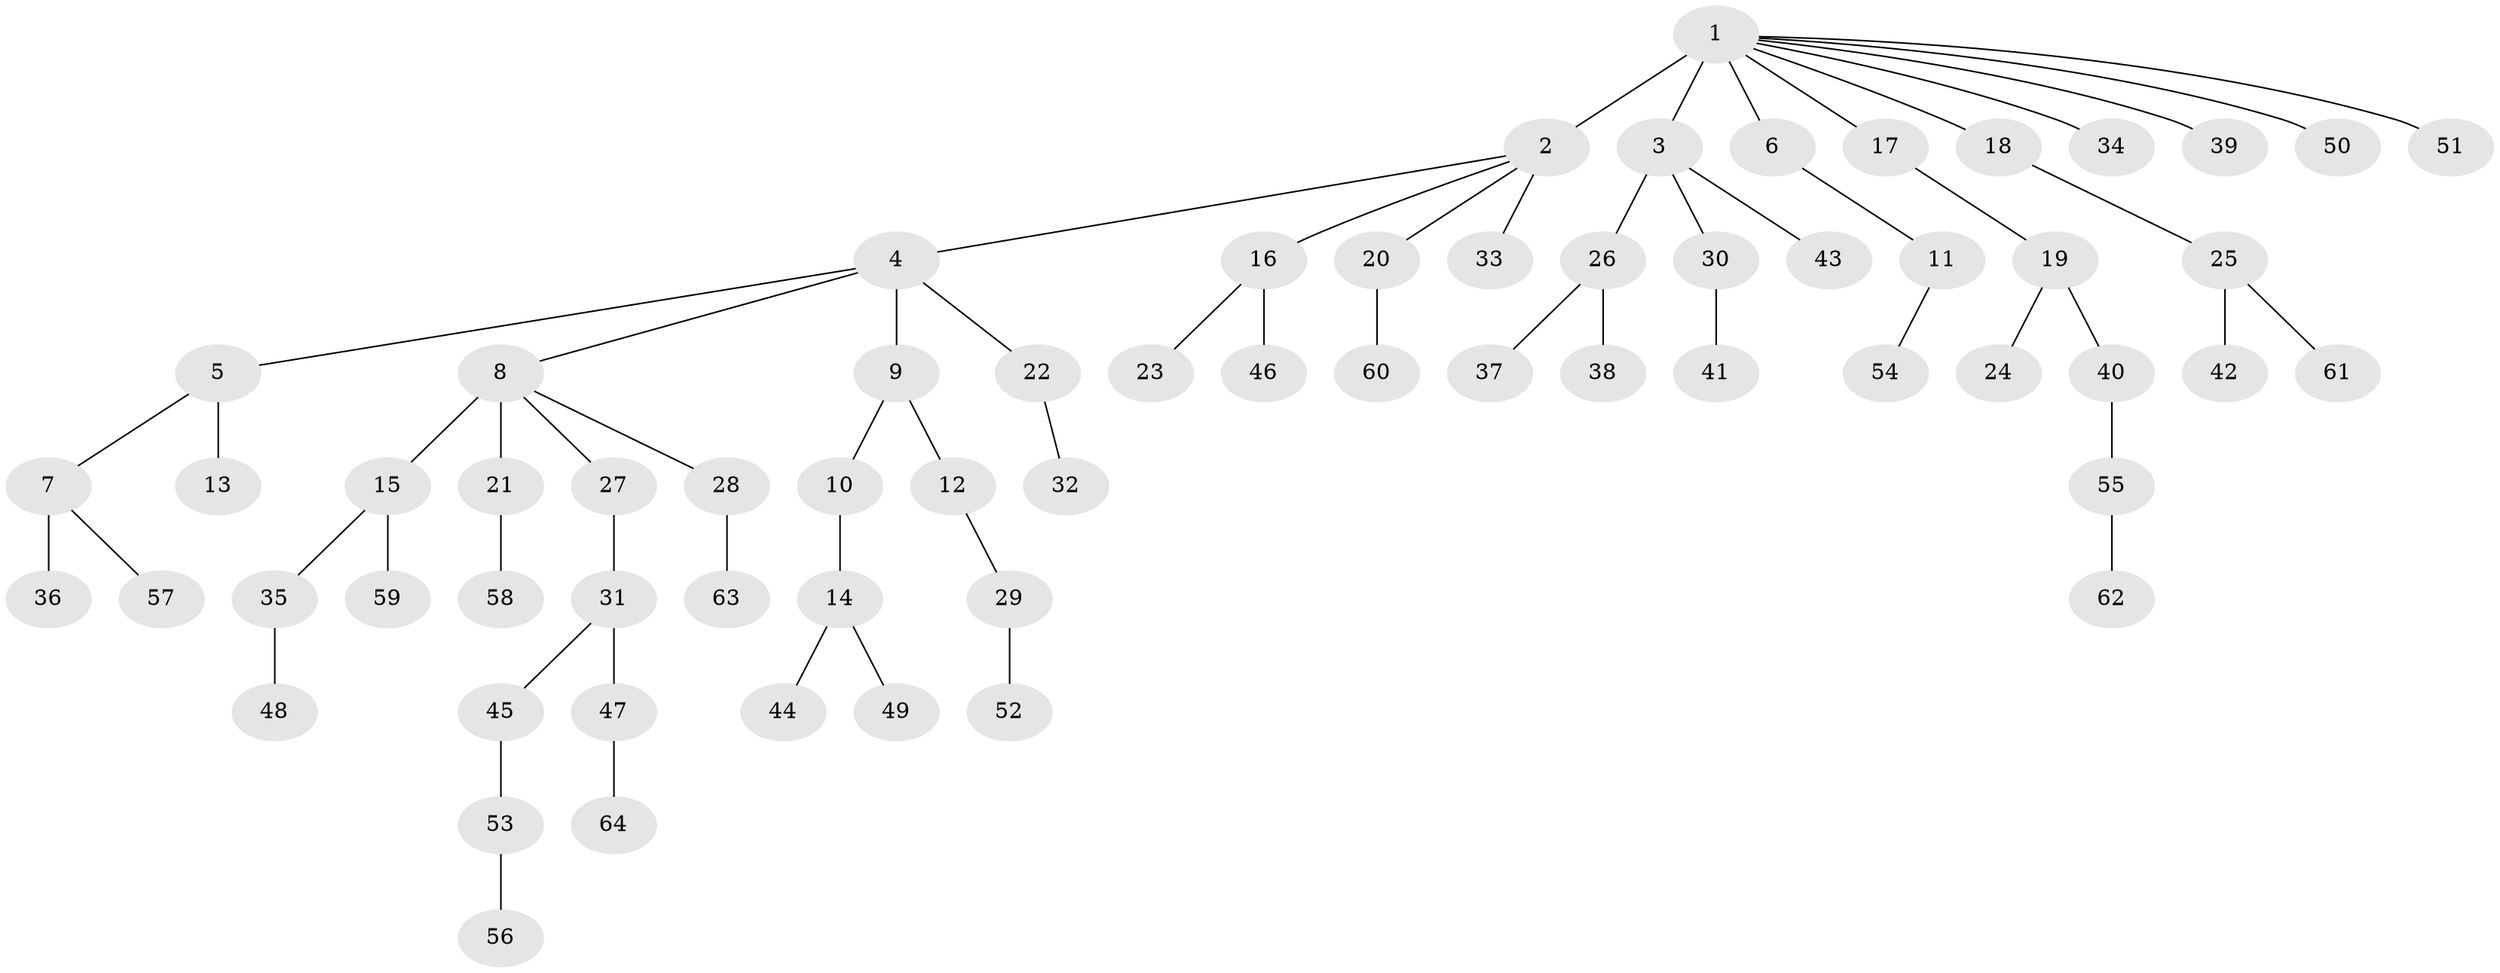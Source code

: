 // original degree distribution, {4: 0.047244094488188976, 11: 0.007874015748031496, 5: 0.023622047244094488, 6: 0.015748031496062992, 3: 0.11023622047244094, 2: 0.31496062992125984, 8: 0.007874015748031496, 1: 0.47244094488188976}
// Generated by graph-tools (version 1.1) at 2025/36/03/09/25 02:36:36]
// undirected, 64 vertices, 63 edges
graph export_dot {
graph [start="1"]
  node [color=gray90,style=filled];
  1;
  2;
  3;
  4;
  5;
  6;
  7;
  8;
  9;
  10;
  11;
  12;
  13;
  14;
  15;
  16;
  17;
  18;
  19;
  20;
  21;
  22;
  23;
  24;
  25;
  26;
  27;
  28;
  29;
  30;
  31;
  32;
  33;
  34;
  35;
  36;
  37;
  38;
  39;
  40;
  41;
  42;
  43;
  44;
  45;
  46;
  47;
  48;
  49;
  50;
  51;
  52;
  53;
  54;
  55;
  56;
  57;
  58;
  59;
  60;
  61;
  62;
  63;
  64;
  1 -- 2 [weight=6.0];
  1 -- 3 [weight=1.0];
  1 -- 6 [weight=1.0];
  1 -- 17 [weight=1.0];
  1 -- 18 [weight=1.0];
  1 -- 34 [weight=1.0];
  1 -- 39 [weight=1.0];
  1 -- 50 [weight=1.0];
  1 -- 51 [weight=1.0];
  2 -- 4 [weight=1.0];
  2 -- 16 [weight=1.0];
  2 -- 20 [weight=1.0];
  2 -- 33 [weight=1.0];
  3 -- 26 [weight=1.0];
  3 -- 30 [weight=1.0];
  3 -- 43 [weight=1.0];
  4 -- 5 [weight=1.0];
  4 -- 8 [weight=1.0];
  4 -- 9 [weight=1.0];
  4 -- 22 [weight=1.0];
  5 -- 7 [weight=1.0];
  5 -- 13 [weight=3.0];
  6 -- 11 [weight=1.0];
  7 -- 36 [weight=4.0];
  7 -- 57 [weight=1.0];
  8 -- 15 [weight=1.0];
  8 -- 21 [weight=3.0];
  8 -- 27 [weight=1.0];
  8 -- 28 [weight=1.0];
  9 -- 10 [weight=1.0];
  9 -- 12 [weight=1.0];
  10 -- 14 [weight=1.0];
  11 -- 54 [weight=1.0];
  12 -- 29 [weight=1.0];
  14 -- 44 [weight=2.0];
  14 -- 49 [weight=1.0];
  15 -- 35 [weight=1.0];
  15 -- 59 [weight=1.0];
  16 -- 23 [weight=1.0];
  16 -- 46 [weight=2.0];
  17 -- 19 [weight=1.0];
  18 -- 25 [weight=1.0];
  19 -- 24 [weight=1.0];
  19 -- 40 [weight=1.0];
  20 -- 60 [weight=1.0];
  21 -- 58 [weight=1.0];
  22 -- 32 [weight=2.0];
  25 -- 42 [weight=1.0];
  25 -- 61 [weight=1.0];
  26 -- 37 [weight=1.0];
  26 -- 38 [weight=1.0];
  27 -- 31 [weight=1.0];
  28 -- 63 [weight=1.0];
  29 -- 52 [weight=2.0];
  30 -- 41 [weight=2.0];
  31 -- 45 [weight=1.0];
  31 -- 47 [weight=2.0];
  35 -- 48 [weight=1.0];
  40 -- 55 [weight=1.0];
  45 -- 53 [weight=1.0];
  47 -- 64 [weight=1.0];
  53 -- 56 [weight=1.0];
  55 -- 62 [weight=1.0];
}

